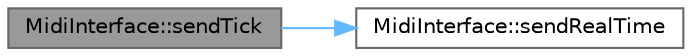 digraph "MidiInterface::sendTick"
{
 // LATEX_PDF_SIZE
  bgcolor="transparent";
  edge [fontname=Helvetica,fontsize=10,labelfontname=Helvetica,labelfontsize=10];
  node [fontname=Helvetica,fontsize=10,shape=box,height=0.2,width=0.4];
  rankdir="LR";
  Node1 [id="Node000001",label="MidiInterface::sendTick",height=0.2,width=0.4,color="gray40", fillcolor="grey60", style="filled", fontcolor="black",tooltip=" "];
  Node1 -> Node2 [id="edge1_Node000001_Node000002",color="steelblue1",style="solid",tooltip=" "];
  Node2 [id="Node000002",label="MidiInterface::sendRealTime",height=0.2,width=0.4,color="grey40", fillcolor="white", style="filled",URL="$d7/db2/group__output.html#gac23eb04a4dc0d764d6db6f71c43fda12",tooltip="Send a Real Time (one byte) message."];
}

